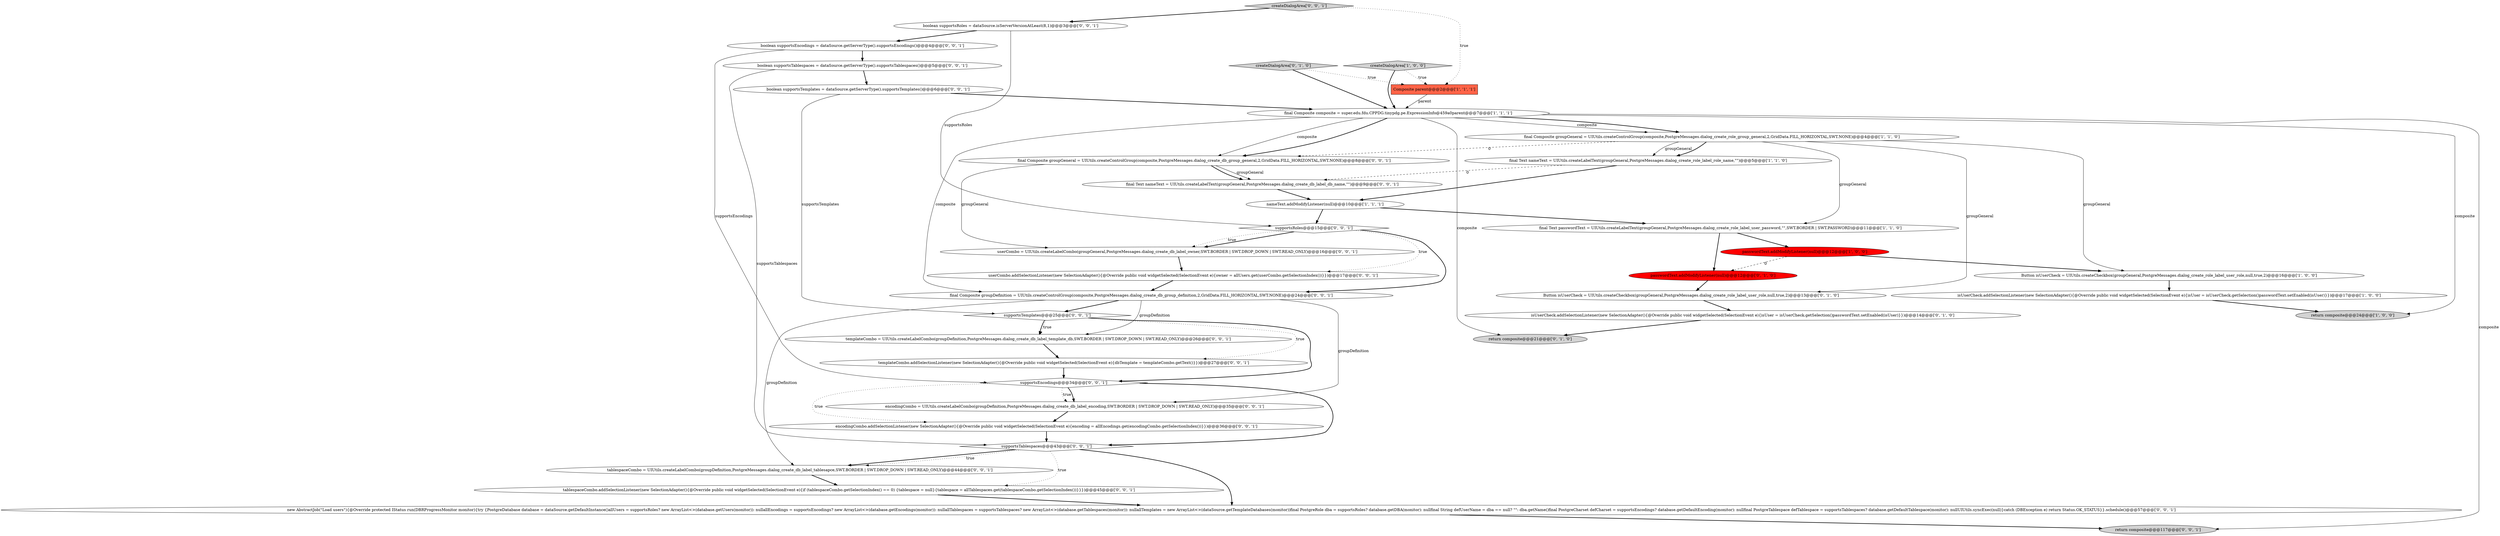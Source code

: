 digraph {
30 [style = filled, label = "supportsTablespaces@@@43@@@['0', '0', '1']", fillcolor = white, shape = diamond image = "AAA0AAABBB3BBB"];
21 [style = filled, label = "encodingCombo.addSelectionListener(new SelectionAdapter(){@Override public void widgetSelected(SelectionEvent e){encoding = allEncodings.get(encodingCombo.getSelectionIndex())}})@@@36@@@['0', '0', '1']", fillcolor = white, shape = ellipse image = "AAA0AAABBB3BBB"];
9 [style = filled, label = "Composite parent@@@2@@@['1', '1', '1']", fillcolor = tomato, shape = box image = "AAA0AAABBB1BBB"];
25 [style = filled, label = "final Composite groupGeneral = UIUtils.createControlGroup(composite,PostgreMessages.dialog_create_db_group_general,2,GridData.FILL_HORIZONTAL,SWT.NONE)@@@8@@@['0', '0', '1']", fillcolor = white, shape = ellipse image = "AAA0AAABBB3BBB"];
12 [style = filled, label = "return composite@@@21@@@['0', '1', '0']", fillcolor = lightgray, shape = ellipse image = "AAA0AAABBB2BBB"];
11 [style = filled, label = "passwordText.addModifyListener(null)@@@12@@@['0', '1', '0']", fillcolor = red, shape = ellipse image = "AAA1AAABBB2BBB"];
6 [style = filled, label = "final Composite composite = super.edu.fdu.CPPDG.tinypdg.pe.ExpressionInfo@459a0parent@@@7@@@['1', '1', '1']", fillcolor = white, shape = ellipse image = "AAA0AAABBB1BBB"];
8 [style = filled, label = "Button isUserCheck = UIUtils.createCheckbox(groupGeneral,PostgreMessages.dialog_create_role_label_user_role,null,true,2)@@@16@@@['1', '0', '0']", fillcolor = white, shape = ellipse image = "AAA0AAABBB1BBB"];
5 [style = filled, label = "return composite@@@24@@@['1', '0', '0']", fillcolor = lightgray, shape = ellipse image = "AAA0AAABBB1BBB"];
4 [style = filled, label = "createDialogArea['1', '0', '0']", fillcolor = lightgray, shape = diamond image = "AAA0AAABBB1BBB"];
1 [style = filled, label = "final Text nameText = UIUtils.createLabelText(groupGeneral,PostgreMessages.dialog_create_role_label_role_name,\"\")@@@5@@@['1', '1', '0']", fillcolor = white, shape = ellipse image = "AAA0AAABBB1BBB"];
28 [style = filled, label = "tablespaceCombo = UIUtils.createLabelCombo(groupDefinition,PostgreMessages.dialog_create_db_label_tablesapce,SWT.BORDER | SWT.DROP_DOWN | SWT.READ_ONLY)@@@44@@@['0', '0', '1']", fillcolor = white, shape = ellipse image = "AAA0AAABBB3BBB"];
14 [style = filled, label = "createDialogArea['0', '1', '0']", fillcolor = lightgray, shape = diamond image = "AAA0AAABBB2BBB"];
35 [style = filled, label = "supportsEncodings@@@34@@@['0', '0', '1']", fillcolor = white, shape = diamond image = "AAA0AAABBB3BBB"];
22 [style = filled, label = "createDialogArea['0', '0', '1']", fillcolor = lightgray, shape = diamond image = "AAA0AAABBB3BBB"];
29 [style = filled, label = "userCombo = UIUtils.createLabelCombo(groupGeneral,PostgreMessages.dialog_create_db_label_owner,SWT.BORDER | SWT.DROP_DOWN | SWT.READ_ONLY)@@@16@@@['0', '0', '1']", fillcolor = white, shape = ellipse image = "AAA0AAABBB3BBB"];
0 [style = filled, label = "final Composite groupGeneral = UIUtils.createControlGroup(composite,PostgreMessages.dialog_create_role_group_general,2,GridData.FILL_HORIZONTAL,SWT.NONE)@@@4@@@['1', '1', '0']", fillcolor = white, shape = ellipse image = "AAA0AAABBB1BBB"];
24 [style = filled, label = "return composite@@@117@@@['0', '0', '1']", fillcolor = lightgray, shape = ellipse image = "AAA0AAABBB3BBB"];
33 [style = filled, label = "final Text nameText = UIUtils.createLabelText(groupGeneral,PostgreMessages.dialog_create_db_label_db_name,\"\")@@@9@@@['0', '0', '1']", fillcolor = white, shape = ellipse image = "AAA0AAABBB3BBB"];
10 [style = filled, label = "nameText.addModifyListener(null)@@@10@@@['1', '1', '1']", fillcolor = white, shape = ellipse image = "AAA0AAABBB1BBB"];
7 [style = filled, label = "passwordText.addModifyListener(null)@@@12@@@['1', '0', '0']", fillcolor = red, shape = ellipse image = "AAA1AAABBB1BBB"];
2 [style = filled, label = "isUserCheck.addSelectionListener(new SelectionAdapter(){@Override public void widgetSelected(SelectionEvent e){isUser = isUserCheck.getSelection()passwordText.setEnabled(isUser)}})@@@17@@@['1', '0', '0']", fillcolor = white, shape = ellipse image = "AAA0AAABBB1BBB"];
13 [style = filled, label = "Button isUserCheck = UIUtils.createCheckbox(groupGeneral,PostgreMessages.dialog_create_role_label_user_role,null,true,2)@@@13@@@['0', '1', '0']", fillcolor = white, shape = ellipse image = "AAA0AAABBB2BBB"];
32 [style = filled, label = "new AbstractJob(\"Load users\"){@Override protected IStatus run(DBRProgressMonitor monitor){try {PostgreDatabase database = dataSource.getDefaultInstance()allUsers = supportsRoles? new ArrayList<>(database.getUsers(monitor)): nullallEncodings = supportsEncodings? new ArrayList<>(database.getEncodings(monitor)): nullallTablespaces = supportsTablespaces? new ArrayList<>(database.getTablespaces(monitor)): nullallTemplates = new ArrayList<>(dataSource.getTemplateDatabases(monitor))final PostgreRole dba = supportsRoles? database.getDBA(monitor): nullfinal String defUserName = dba == null? \"\": dba.getName()final PostgreCharset defCharset = supportsEncodings? database.getDefaultEncoding(monitor): nullfinal PostgreTablespace defTablespace = supportsTablespaces? database.getDefaultTablespace(monitor): nullUIUtils.syncExec(null)}catch (DBException e) return Status.OK_STATUS}}.schedule()@@@57@@@['0', '0', '1']", fillcolor = white, shape = ellipse image = "AAA0AAABBB3BBB"];
27 [style = filled, label = "tablespaceCombo.addSelectionListener(new SelectionAdapter(){@Override public void widgetSelected(SelectionEvent e){if (tablespaceCombo.getSelectionIndex() == 0) {tablespace = null}{tablespace = allTablespaces.get(tablespaceCombo.getSelectionIndex())}}})@@@45@@@['0', '0', '1']", fillcolor = white, shape = ellipse image = "AAA0AAABBB3BBB"];
15 [style = filled, label = "isUserCheck.addSelectionListener(new SelectionAdapter(){@Override public void widgetSelected(SelectionEvent e){isUser = isUserCheck.getSelection()passwordText.setEnabled(isUser)}})@@@14@@@['0', '1', '0']", fillcolor = white, shape = ellipse image = "AAA0AAABBB2BBB"];
36 [style = filled, label = "encodingCombo = UIUtils.createLabelCombo(groupDefinition,PostgreMessages.dialog_create_db_label_encoding,SWT.BORDER | SWT.DROP_DOWN | SWT.READ_ONLY)@@@35@@@['0', '0', '1']", fillcolor = white, shape = ellipse image = "AAA0AAABBB3BBB"];
34 [style = filled, label = "final Composite groupDefinition = UIUtils.createControlGroup(composite,PostgreMessages.dialog_create_db_group_definition,2,GridData.FILL_HORIZONTAL,SWT.NONE)@@@24@@@['0', '0', '1']", fillcolor = white, shape = ellipse image = "AAA0AAABBB3BBB"];
18 [style = filled, label = "supportsRoles@@@15@@@['0', '0', '1']", fillcolor = white, shape = diamond image = "AAA0AAABBB3BBB"];
17 [style = filled, label = "boolean supportsEncodings = dataSource.getServerType().supportsEncodings()@@@4@@@['0', '0', '1']", fillcolor = white, shape = ellipse image = "AAA0AAABBB3BBB"];
26 [style = filled, label = "userCombo.addSelectionListener(new SelectionAdapter(){@Override public void widgetSelected(SelectionEvent e){owner = allUsers.get(userCombo.getSelectionIndex())}})@@@17@@@['0', '0', '1']", fillcolor = white, shape = ellipse image = "AAA0AAABBB3BBB"];
20 [style = filled, label = "supportsTemplates@@@25@@@['0', '0', '1']", fillcolor = white, shape = diamond image = "AAA0AAABBB3BBB"];
19 [style = filled, label = "templateCombo.addSelectionListener(new SelectionAdapter(){@Override public void widgetSelected(SelectionEvent e){dbTemplate = templateCombo.getText()}})@@@27@@@['0', '0', '1']", fillcolor = white, shape = ellipse image = "AAA0AAABBB3BBB"];
16 [style = filled, label = "boolean supportsTemplates = dataSource.getServerType().supportsTemplates()@@@6@@@['0', '0', '1']", fillcolor = white, shape = ellipse image = "AAA0AAABBB3BBB"];
37 [style = filled, label = "boolean supportsRoles = dataSource.isServerVersionAtLeast(8,1)@@@3@@@['0', '0', '1']", fillcolor = white, shape = ellipse image = "AAA0AAABBB3BBB"];
3 [style = filled, label = "final Text passwordText = UIUtils.createLabelText(groupGeneral,PostgreMessages.dialog_create_role_label_user_password,\"\",SWT.BORDER | SWT.PASSWORD)@@@11@@@['1', '1', '0']", fillcolor = white, shape = ellipse image = "AAA0AAABBB1BBB"];
31 [style = filled, label = "boolean supportsTablespaces = dataSource.getServerType().supportsTablespaces()@@@5@@@['0', '0', '1']", fillcolor = white, shape = ellipse image = "AAA0AAABBB3BBB"];
23 [style = filled, label = "templateCombo = UIUtils.createLabelCombo(groupDefinition,PostgreMessages.dialog_create_db_label_template_db,SWT.BORDER | SWT.DROP_DOWN | SWT.READ_ONLY)@@@26@@@['0', '0', '1']", fillcolor = white, shape = ellipse image = "AAA0AAABBB3BBB"];
1->33 [style = dashed, label="0"];
37->18 [style = solid, label="supportsRoles"];
10->18 [style = bold, label=""];
31->30 [style = solid, label="supportsTablespaces"];
0->1 [style = solid, label="groupGeneral"];
27->32 [style = bold, label=""];
6->24 [style = solid, label="composite"];
34->20 [style = bold, label=""];
6->25 [style = solid, label="composite"];
25->33 [style = bold, label=""];
4->6 [style = bold, label=""];
31->16 [style = bold, label=""];
22->37 [style = bold, label=""];
30->27 [style = dotted, label="true"];
18->34 [style = bold, label=""];
35->36 [style = dotted, label="true"];
0->3 [style = solid, label="groupGeneral"];
0->8 [style = solid, label="groupGeneral"];
17->31 [style = bold, label=""];
37->17 [style = bold, label=""];
16->6 [style = bold, label=""];
26->34 [style = bold, label=""];
25->33 [style = solid, label="groupGeneral"];
3->11 [style = bold, label=""];
7->11 [style = dashed, label="0"];
10->3 [style = bold, label=""];
30->32 [style = bold, label=""];
35->21 [style = dotted, label="true"];
33->10 [style = bold, label=""];
6->0 [style = bold, label=""];
21->30 [style = bold, label=""];
6->12 [style = solid, label="composite"];
7->8 [style = bold, label=""];
29->26 [style = bold, label=""];
6->0 [style = solid, label="composite"];
34->28 [style = solid, label="groupDefinition"];
36->21 [style = bold, label=""];
18->29 [style = bold, label=""];
6->5 [style = solid, label="composite"];
30->28 [style = bold, label=""];
25->29 [style = solid, label="groupGeneral"];
20->23 [style = bold, label=""];
0->25 [style = dashed, label="0"];
8->2 [style = bold, label=""];
3->7 [style = bold, label=""];
18->26 [style = dotted, label="true"];
9->6 [style = solid, label="parent"];
0->1 [style = bold, label=""];
0->13 [style = solid, label="groupGeneral"];
23->19 [style = bold, label=""];
34->36 [style = solid, label="groupDefinition"];
34->23 [style = solid, label="groupDefinition"];
11->13 [style = bold, label=""];
19->35 [style = bold, label=""];
20->23 [style = dotted, label="true"];
17->35 [style = solid, label="supportsEncodings"];
15->12 [style = bold, label=""];
20->19 [style = dotted, label="true"];
13->15 [style = bold, label=""];
20->35 [style = bold, label=""];
28->27 [style = bold, label=""];
35->36 [style = bold, label=""];
4->9 [style = dotted, label="true"];
14->9 [style = dotted, label="true"];
6->34 [style = solid, label="composite"];
30->28 [style = dotted, label="true"];
1->10 [style = bold, label=""];
35->30 [style = bold, label=""];
32->24 [style = bold, label=""];
16->20 [style = solid, label="supportsTemplates"];
22->9 [style = dotted, label="true"];
14->6 [style = bold, label=""];
6->25 [style = bold, label=""];
2->5 [style = bold, label=""];
18->29 [style = dotted, label="true"];
}
